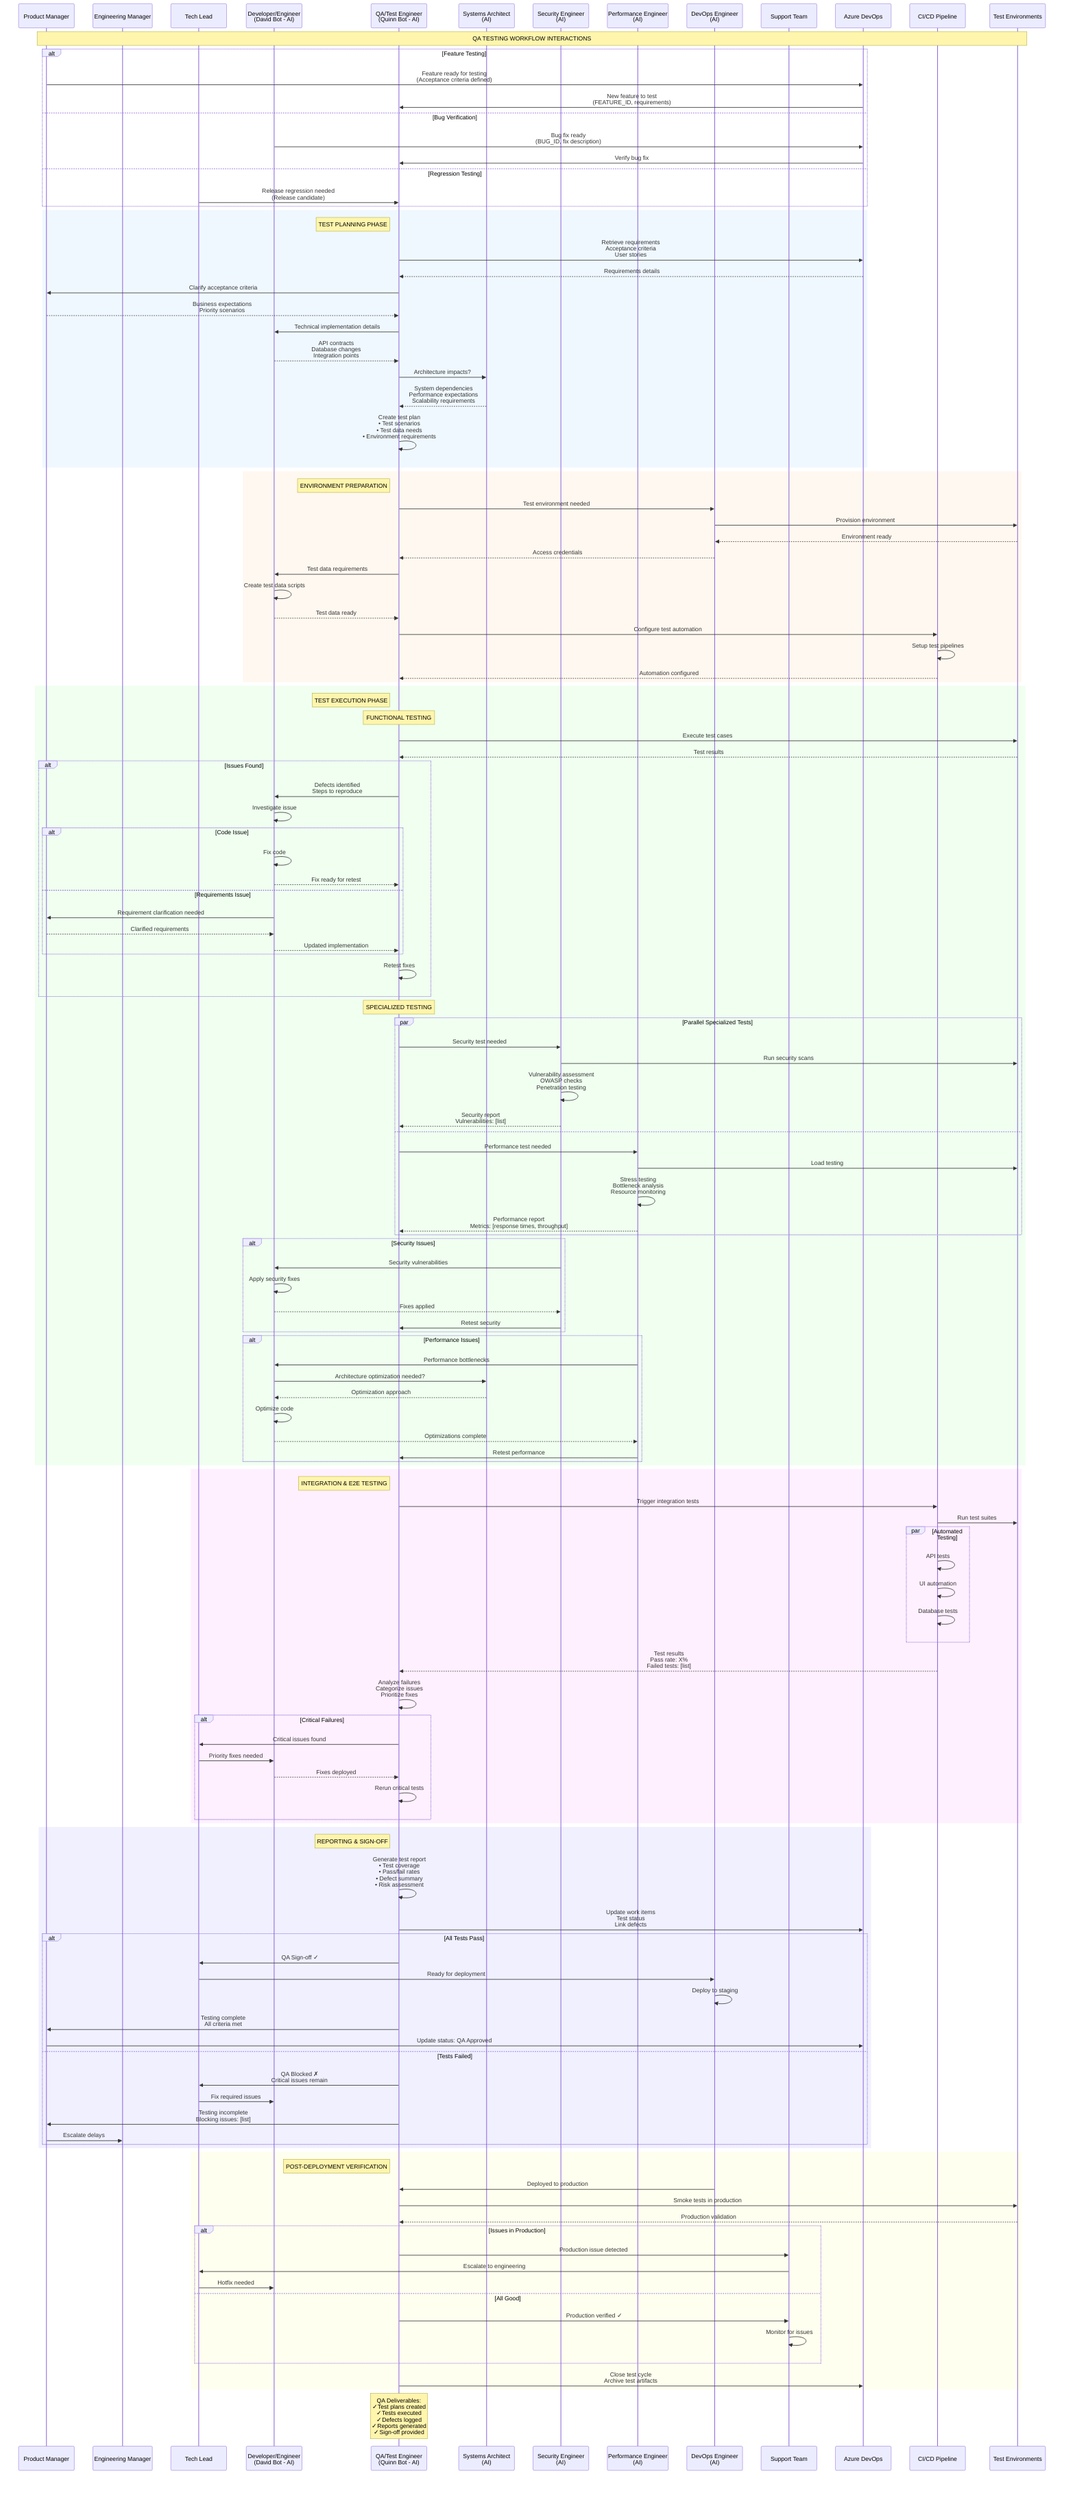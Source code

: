 sequenceDiagram
    participant PM as Product Manager
    participant EM as Engineering Manager
    participant TL as Tech Lead
    participant Dev as Developer/Engineer<br/>(David Bot - AI)
    participant QA as QA/Test Engineer<br/>(Quinn Bot - AI)
    participant SA as Systems Architect<br/>(AI)
    participant SecEng as Security Engineer<br/>(AI)
    participant PerfEng as Performance Engineer<br/>(AI)
    participant DevOps as DevOps Engineer<br/>(AI)
    participant Support as Support Team
    participant ADO as Azure DevOps
    participant CI as CI/CD Pipeline
    participant TestEnv as Test Environments
    
    Note over PM, TestEnv: QA TESTING WORKFLOW INTERACTIONS
    
    alt Feature Testing
        PM->>ADO: Feature ready for testing<br/>(Acceptance criteria defined)
        ADO->>QA: New feature to test<br/>(FEATURE_ID, requirements)
    else Bug Verification
        Dev->>ADO: Bug fix ready<br/>(BUG_ID, fix description)
        ADO->>QA: Verify bug fix
    else Regression Testing
        TL->>QA: Release regression needed<br/>(Release candidate)
    end
    
    rect rgb(240, 248, 255)
        Note left of QA: TEST PLANNING PHASE
        
        QA->>ADO: Retrieve requirements<br/>Acceptance criteria<br/>User stories
        ADO-->>QA: Requirements details
        
        QA->>PM: Clarify acceptance criteria
        PM-->>QA: Business expectations<br/>Priority scenarios
        
        QA->>Dev: Technical implementation details
        Dev-->>QA: API contracts<br/>Database changes<br/>Integration points
        
        QA->>SA: Architecture impacts?
        SA-->>QA: System dependencies<br/>Performance expectations<br/>Scalability requirements
        
        QA->>QA: Create test plan<br/>• Test scenarios<br/>• Test data needs<br/>• Environment requirements
    end
    
    rect rgb(255, 248, 240)
        Note left of QA: ENVIRONMENT PREPARATION
        
        QA->>DevOps: Test environment needed
        DevOps->>TestEnv: Provision environment
        TestEnv-->>DevOps: Environment ready
        DevOps-->>QA: Access credentials
        
        QA->>Dev: Test data requirements
        Dev->>Dev: Create test data scripts
        Dev-->>QA: Test data ready
        
        QA->>CI: Configure test automation
        CI->>CI: Setup test pipelines
        CI-->>QA: Automation configured
    end
    
    rect rgb(240, 255, 240)
        Note left of QA: TEST EXECUTION PHASE
        
        Note over QA: FUNCTIONAL TESTING
        QA->>TestEnv: Execute test cases
        TestEnv-->>QA: Test results
        
        alt Issues Found
            QA->>Dev: Defects identified<br/>Steps to reproduce
            Dev->>Dev: Investigate issue
            
            alt Code Issue
                Dev->>Dev: Fix code
                Dev-->>QA: Fix ready for retest
            else Requirements Issue
                Dev->>PM: Requirement clarification needed
                PM-->>Dev: Clarified requirements
                Dev-->>QA: Updated implementation
            end
            
            QA->>QA: Retest fixes
        end
        
        Note over QA: SPECIALIZED TESTING
        
        par Parallel Specialized Tests
            QA->>SecEng: Security test needed
            SecEng->>TestEnv: Run security scans
            SecEng->>SecEng: Vulnerability assessment<br/>OWASP checks<br/>Penetration testing
            SecEng-->>QA: Security report<br/>Vulnerabilities: [list]
        and
            QA->>PerfEng: Performance test needed
            PerfEng->>TestEnv: Load testing
            PerfEng->>PerfEng: Stress testing<br/>Bottleneck analysis<br/>Resource monitoring
            PerfEng-->>QA: Performance report<br/>Metrics: [response times, throughput]
        end
        
        alt Security Issues
            SecEng->>Dev: Security vulnerabilities
            Dev->>Dev: Apply security fixes
            Dev-->>SecEng: Fixes applied
            SecEng->>QA: Retest security
        end
        
        alt Performance Issues
            PerfEng->>Dev: Performance bottlenecks
            Dev->>SA: Architecture optimization needed?
            SA-->>Dev: Optimization approach
            Dev->>Dev: Optimize code
            Dev-->>PerfEng: Optimizations complete
            PerfEng->>QA: Retest performance
        end
    end
    
    rect rgb(255, 240, 255)
        Note left of QA: INTEGRATION & E2E TESTING
        
        QA->>CI: Trigger integration tests
        CI->>TestEnv: Run test suites
        
        par Automated Testing
            CI->>CI: API tests
            CI->>CI: UI automation
            CI->>CI: Database tests
        end
        
        CI-->>QA: Test results<br/>Pass rate: X%<br/>Failed tests: [list]
        
        QA->>QA: Analyze failures<br/>Categorize issues<br/>Prioritize fixes
        
        alt Critical Failures
            QA->>TL: Critical issues found
            TL->>Dev: Priority fixes needed
            Dev-->>QA: Fixes deployed
            QA->>QA: Rerun critical tests
        end
    end
    
    rect rgb(240, 240, 255)
        Note left of QA: REPORTING & SIGN-OFF
        
        QA->>QA: Generate test report<br/>• Test coverage<br/>• Pass/fail rates<br/>• Defect summary<br/>• Risk assessment
        
        QA->>ADO: Update work items<br/>Test status<br/>Link defects
        
        alt All Tests Pass
            QA->>TL: QA Sign-off ✓
            TL->>DevOps: Ready for deployment
            DevOps->>DevOps: Deploy to staging
            
            QA->>PM: Testing complete<br/>All criteria met
            PM->>ADO: Update status: QA Approved
            
        else Tests Failed
            QA->>TL: QA Blocked ✗<br/>Critical issues remain
            TL->>Dev: Fix required issues
            
            QA->>PM: Testing incomplete<br/>Blocking issues: [list]
            PM->>EM: Escalate delays
        end
    end
    
    rect rgb(255, 255, 240)
        Note left of QA: POST-DEPLOYMENT VERIFICATION
        
        DevOps->>QA: Deployed to production
        
        QA->>TestEnv: Smoke tests in production
        TestEnv-->>QA: Production validation
        
        alt Issues in Production
            QA->>Support: Production issue detected
            Support->>TL: Escalate to engineering
            TL->>Dev: Hotfix needed
        else All Good
            QA->>Support: Production verified ✓
            Support->>Support: Monitor for issues
        end
        
        QA->>ADO: Close test cycle<br/>Archive test artifacts
    end
    
    Note over QA: QA Deliverables:<br/>✓ Test plans created<br/>✓ Tests executed<br/>✓ Defects logged<br/>✓ Reports generated<br/>✓ Sign-off provided
